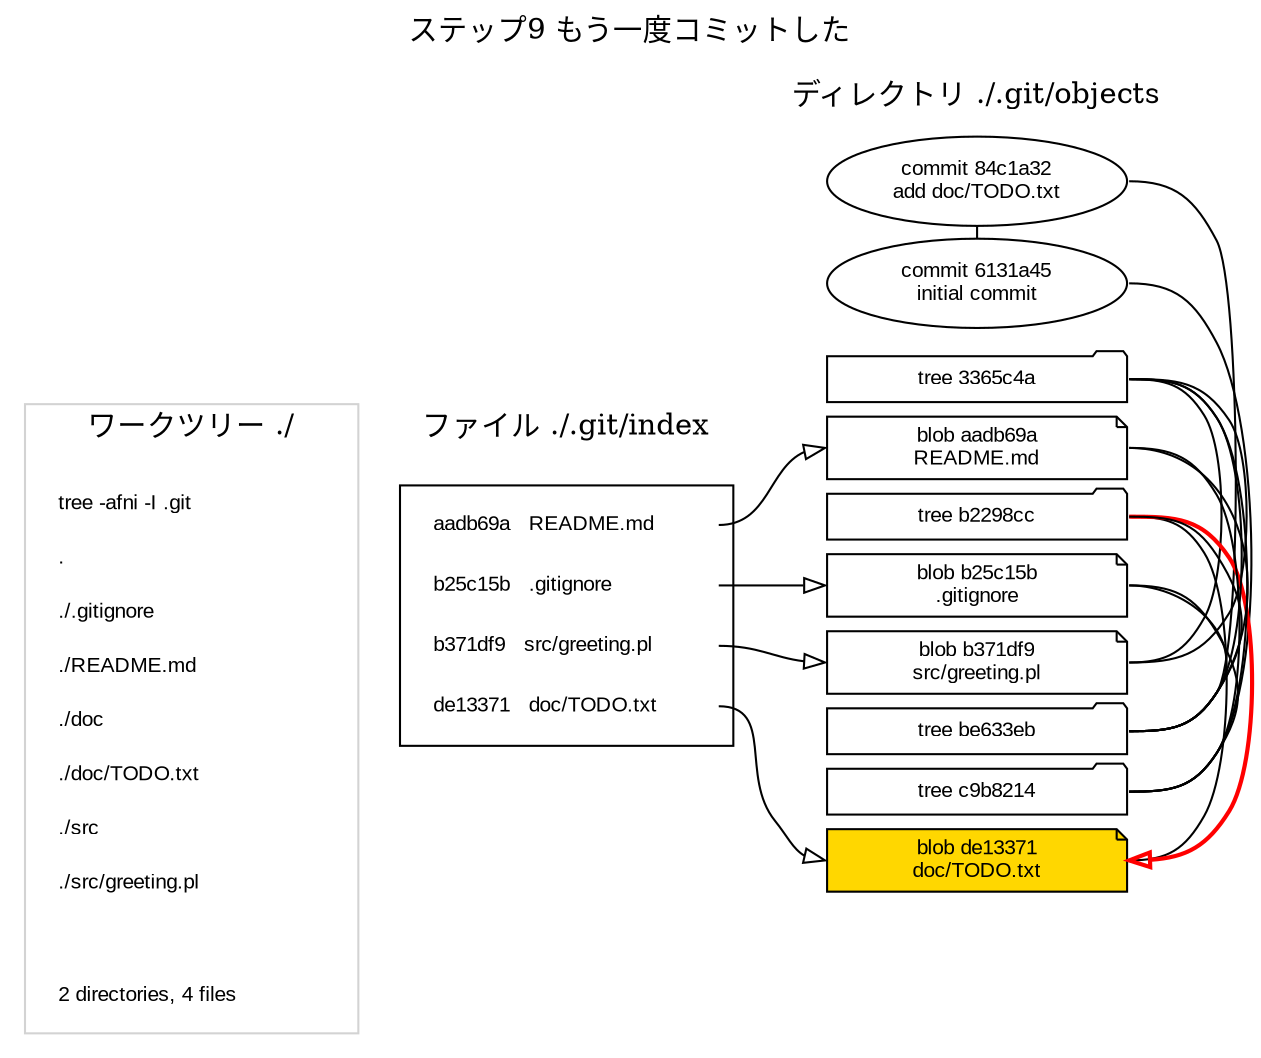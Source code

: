 // Git Index graph
digraph index {
    label="ステップ9 もう一度コミットした" labelloc="t"
	node [fillcolor=white fontname=arial fontsize=10 height=0.3 shape=note style=filled width=2]
	edge [arrowhead=onormal constraint=true fontname=arial fontsize=10]
	graph [layout=dot nodesep=0.3 rank=max rankdir=LR ranksep=0.5 splines=ortho]
	compound=true splines=true
	subgraph cluster_worktree {
		color=lightgrey label="ワークツリー ./"
		anchor_wt [label="" shape=point style=invis width=0]
		w_1 [label="tree -afni -I .git\l" color=white fillcolor=white fixedsize=false height=0.2 shape=rectangle]
		w_2 [label=".\l" color=white fillcolor=white fixedsize=false height=0.2 shape=rectangle]
		w_3 [label="./.gitignore\l" color=white fillcolor=white fixedsize=false height=0.2 shape=rectangle]
		w_4 [label="./README.md\l" color=white fillcolor=white fixedsize=false height=0.2 shape=rectangle]
		w_5 [label="./doc\l" color=white fillcolor=white fixedsize=false height=0.2 shape=rectangle]
		w_6 [label="./doc/TODO.txt\l" color=white fillcolor=white fixedsize=false height=0.2 shape=rectangle]
		w_7 [label="./src\l" color=white fillcolor=white fixedsize=false height=0.2 shape=rectangle]
		w_8 [label="./src/greeting.pl\l" color=white fillcolor=white fixedsize=false height=0.2 shape=rectangle]
		w_9 [label="\l" color=white fillcolor=white fixedsize=false height=0.2 shape=rectangle]
		w_10 [label="2 directories, 4 files\l" color=white fillcolor=white fixedsize=false height=0.2 shape=rectangle]
	}
	j_84c1a32 -> j_6131a45 [arrowhead=none constraint=false]
	subgraph cluster_objects {
		color=white label="ディレクトリ ./.git/objects"
		anchor_objects [shape=point style=invis width=0]
		j_3365c4a [label="tree 3365c4a" shape=folder]
		j_6131a45 [label="commit 6131a45\ninitial commit" shape=ellipse]
		j_84c1a32 [label="commit 84c1a32\nadd doc/TODO.txt" shape=ellipse]
		j_aadb69a [label="blob aadb69a\nREADME.md"]
		j_b2298cc [label="tree b2298cc" shape=folder]
		j_b25c15b [label="blob b25c15b\n.gitignore"]
		j_b371df9 [label="blob b371df9\nsrc/greeting.pl"]
		j_be633eb [label="tree be633eb" shape=folder]
		j_c9b8214 [label="tree c9b8214" shape=folder]
		j_de13371 [label="blob de13371\ndoc/TODO.txt"]
		j_84c1a32:e -> j_be633eb:e [arrowhead=none constraint=false]
		j_be633eb:e -> j_b25c15b:e [arrowhead=none constraint=false]
		j_be633eb:e -> j_aadb69a:e [arrowhead=none constraint=false]
		j_be633eb:e -> j_b2298cc:e [arrowhead=none constraint=false]
		j_be633eb:e -> j_3365c4a:e [arrowhead=none constraint=false]
		j_b2298cc:e -> j_de13371:e [arrowhead=none constraint=false]
		j_3365c4a:e -> j_b371df9:e [arrowhead=none constraint=false]
		j_6131a45:e -> j_c9b8214:e [arrowhead=none constraint=false]
		j_c9b8214:e -> j_b25c15b:e [arrowhead=none constraint=false]
		j_c9b8214:e -> j_aadb69a:e [arrowhead=none constraint=false]
		j_c9b8214:e -> j_3365c4a:e [arrowhead=none constraint=false]
		j_3365c4a:e -> j_b371df9:e [arrowhead=none constraint=false]
	}
	graph [nodesep=0.1]
	x_b25c15b:e -> j_b25c15b:w
	x_aadb69a:e -> j_aadb69a:w
	x_de13371:e -> j_de13371:w
	x_b371df9:e -> j_b371df9:w
	subgraph cluster_index {
		color=white label="ファイル ./.git/index"
		anchor_index [shape=point style=invis width=0]
		subgraph cluster_index_content {
			color=black label=""
			x_b25c15b [label="b25c15b   .gitignore\l" color=white shape=rectangle]
			x_aadb69a [label="aadb69a   README.md\l" color=white shape=rectangle]
			x_de13371 [label="de13371   doc/TODO.txt\l" color=white shape=rectangle]
			x_b371df9 [label="b371df9   src/greeting.pl\l" color=white shape=rectangle]
		}
	}
	anchor_wt -> anchor_index [lhead=cluster_index ltail=cluster_worktree style=invis]
	anchor_index -> anchor_objects [lhead=cluster_objects ltail=cluster_index style=invis]
	j_de13371 [fillcolor=gold]

    j_b2298cc:e -> j_de13371:e [constraint=false color=red style=bold]
}
